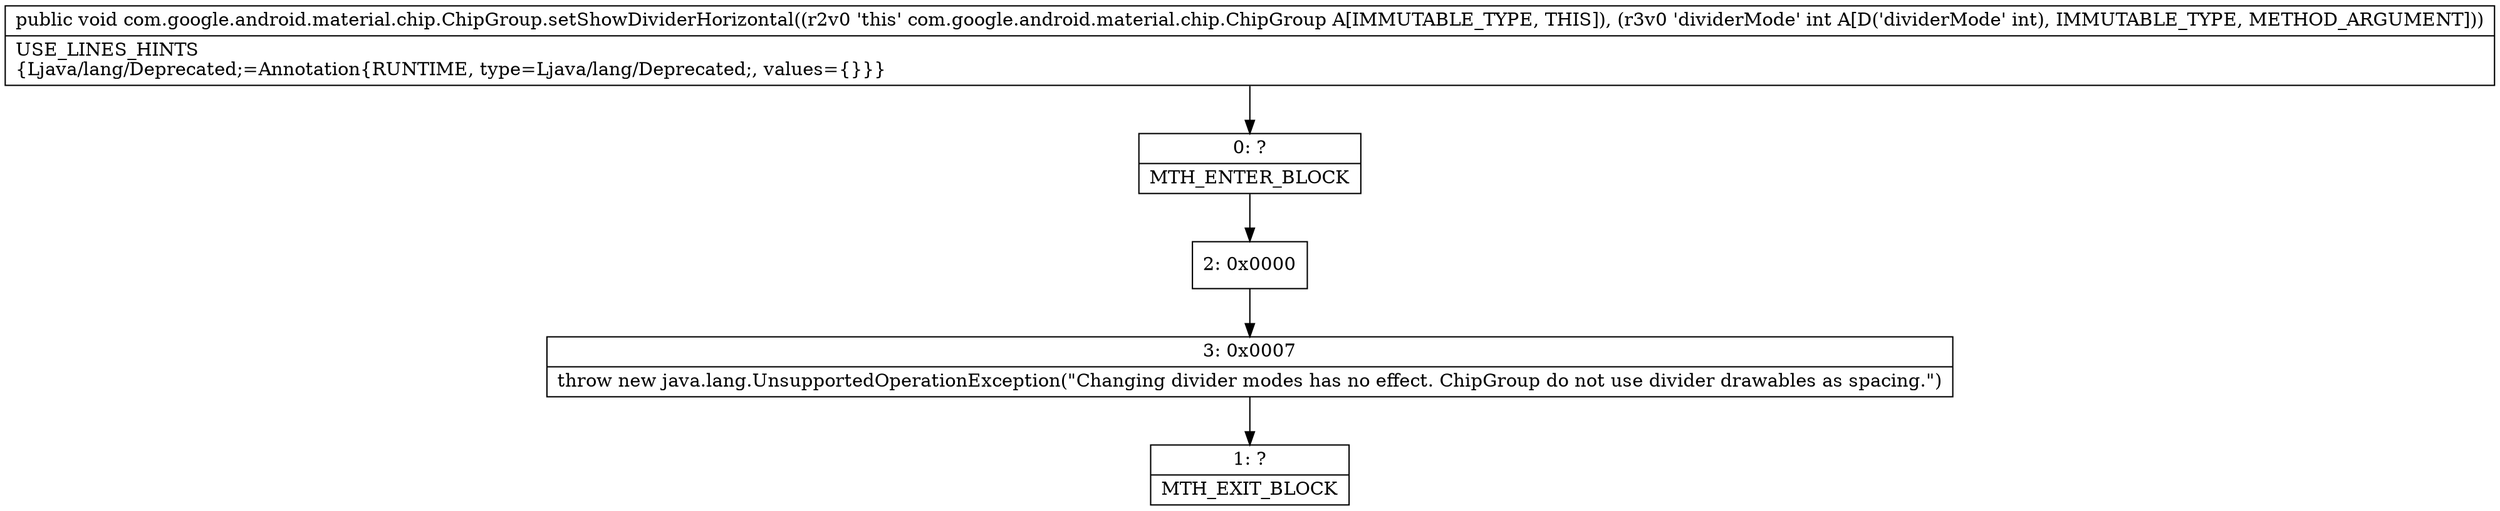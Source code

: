 digraph "CFG forcom.google.android.material.chip.ChipGroup.setShowDividerHorizontal(I)V" {
Node_0 [shape=record,label="{0\:\ ?|MTH_ENTER_BLOCK\l}"];
Node_2 [shape=record,label="{2\:\ 0x0000}"];
Node_3 [shape=record,label="{3\:\ 0x0007|throw new java.lang.UnsupportedOperationException(\"Changing divider modes has no effect. ChipGroup do not use divider drawables as spacing.\")\l}"];
Node_1 [shape=record,label="{1\:\ ?|MTH_EXIT_BLOCK\l}"];
MethodNode[shape=record,label="{public void com.google.android.material.chip.ChipGroup.setShowDividerHorizontal((r2v0 'this' com.google.android.material.chip.ChipGroup A[IMMUTABLE_TYPE, THIS]), (r3v0 'dividerMode' int A[D('dividerMode' int), IMMUTABLE_TYPE, METHOD_ARGUMENT]))  | USE_LINES_HINTS\l\{Ljava\/lang\/Deprecated;=Annotation\{RUNTIME, type=Ljava\/lang\/Deprecated;, values=\{\}\}\}\l}"];
MethodNode -> Node_0;Node_0 -> Node_2;
Node_2 -> Node_3;
Node_3 -> Node_1;
}

